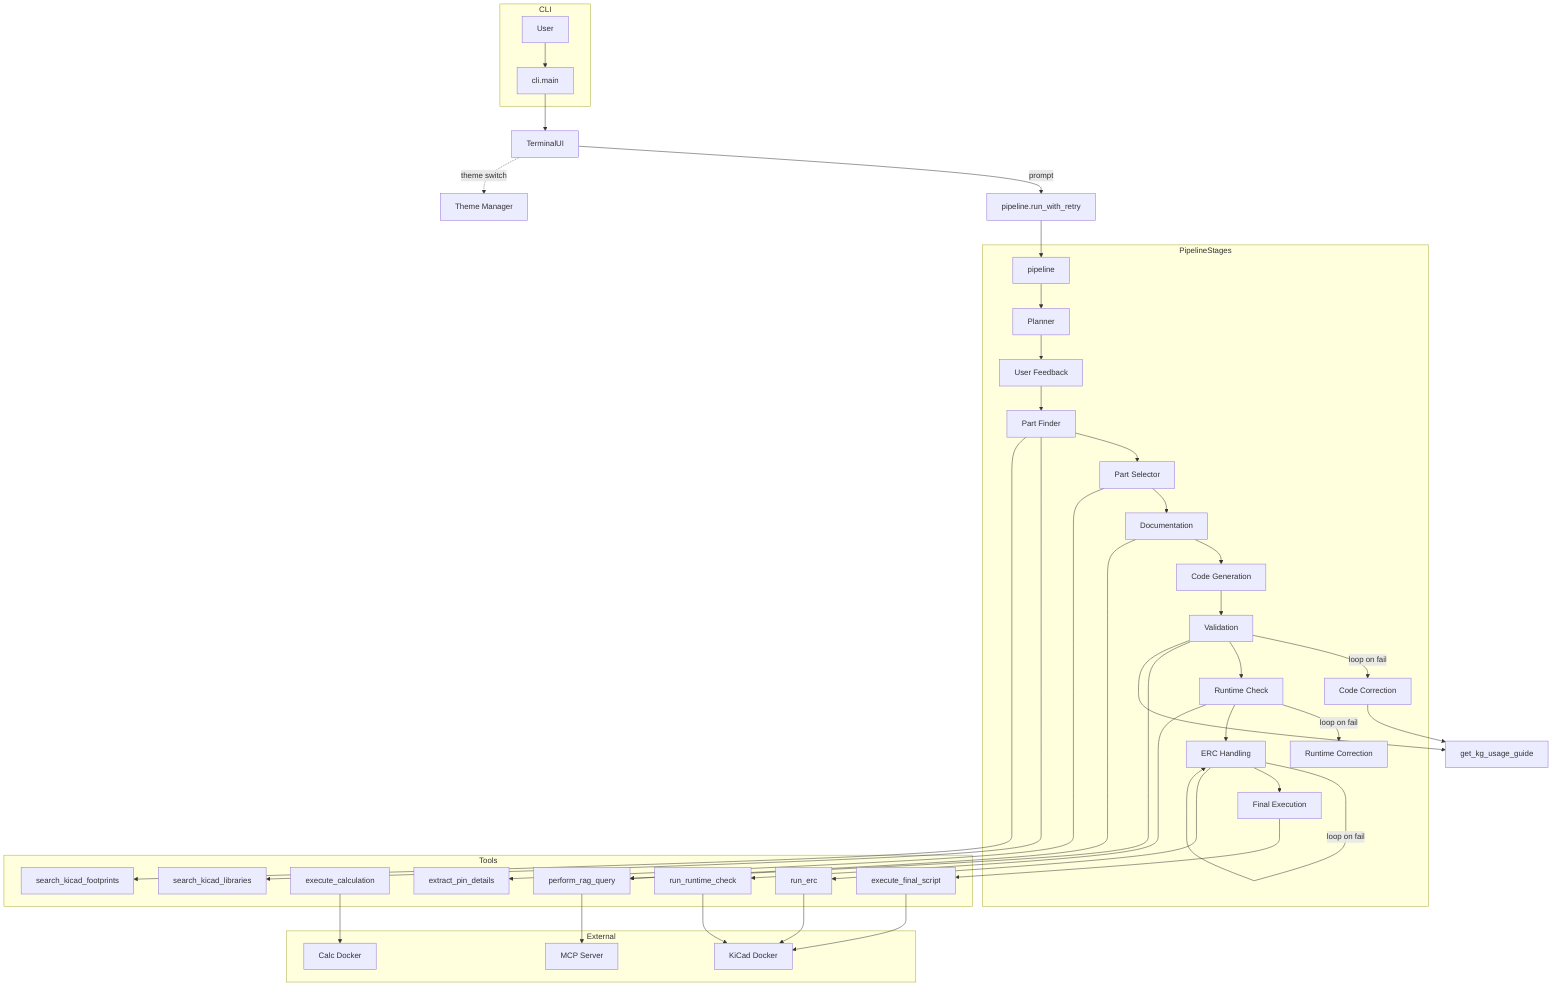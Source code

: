 flowchart TD
    subgraph CLI
        A[User] --> B[cli.main]
    end
    B --> C[TerminalUI]
    C -->|prompt| D[pipeline.run_with_retry]
    D --> E[pipeline]

    subgraph PipelineStages
        E --> P1[Planner]
        P1 --> U1[User Feedback]
        U1 --> P2[Part Finder]
        P2 --> P3[Part Selector]
        P3 --> P4[Documentation]
        P4 --> P5[Code Generation]
        P5 --> P6[Validation]
        P6 -->|loop on fail| P7[Code Correction]
        P6 --> P8[Runtime Check]
        P8 -->|loop on fail| P9[Runtime Correction]
        P8 --> P10[ERC Handling]
        P10 -->|loop on fail| P10
        P10 --> P11[Final Execution]
    end

    subgraph Tools
        T1[search_kicad_libraries]
        T2[search_kicad_footprints]
        T0[execute_calculation]
        T3[extract_pin_details]
        T4[perform_rag_query]
        T5[run_erc]
        T6[run_runtime_check]
        T7[execute_final_script]
    end

    P2 --> T1
    P2 --> T2
    P3 --> T3
    P4 --> T4
    P6 --> T4
    P6 --> getKG[get_kg_usage_guide]
    P7 --> getKG
    P8 --> T6
    P10 --> T5
    P11 --> T7

    subgraph External
        D1[MCP Server]
        D2[KiCad Docker]
        D3[Calc Docker]
    end

    T4 --> D1
    T5 --> D2
    T6 --> D2
    T7 --> D2
    T0 --> D3

    C -.->|theme switch| Theme[Theme Manager]